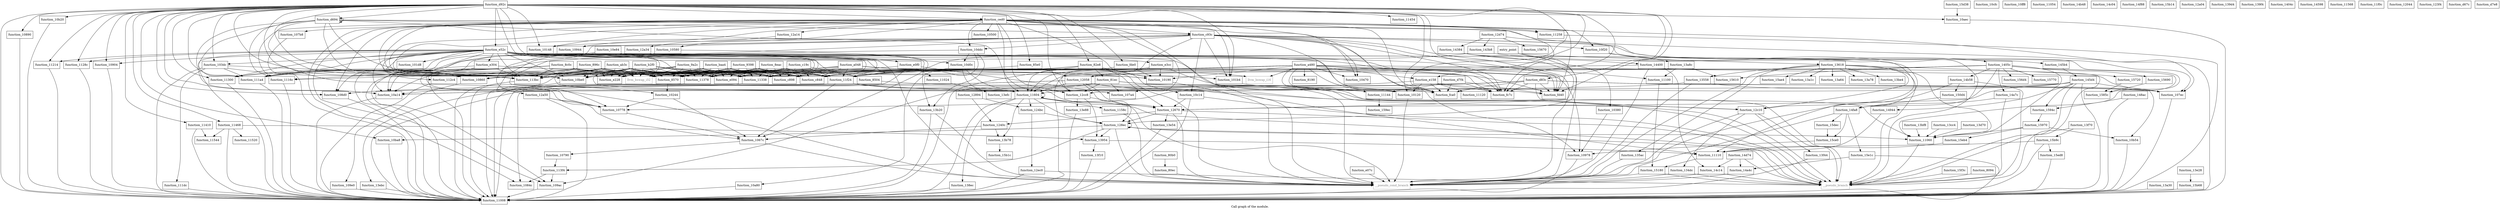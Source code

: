 digraph "Call graph of the module." {
  label="Call graph of the module.";
  node [shape=record];

  Node_function_e0f0 [label="{function_e0f0}"];
  Node_function_e158 [label="{function_e158}"];
  Node_function_1067c [label="{function_1067c}"];
  Node_function_10c14 [label="{function_10c14}"];
  Node_function_10778 [label="{function_10778}"];
  Node_function_10cfc [label="{function_10cfc}"];
  Node_function_e228 [label="{function_e228}"];
  Node_function_10790 [label="{function_10790}"];
  Node_function_e304 [label="{function_e304}"];
  Node_function_10a14 [label="{function_10a14}"];
  Node_function_11300 [label="{function_11300}"];
  Node_function_101b4 [label="{function_101b4}"];
  Node_function_10d0c [label="{function_10d0c}"];
  Node_function_10944 [label="{function_10944}"];
  Node_function_10ddc [label="{function_10ddc}"];
  Node_function_107a4 [label="{function_107a4}"];
  Node_function_10e84 [label="{function_10e84}"];
  Node_function_e3cc [label="{function_e3cc}"];
  Node_function_e52c [label="{function_e52c}"];
  Node_function_101d8 [label="{function_101d8}"];
  Node_function_10f20 [label="{function_10f20}"];
  Node_function_10978 [label="{function_10978}"];
  Node_function_10500 [label="{function_10500}"];
  Node_function_10580 [label="{function_10580}"];
  Node_function_10be0 [label="{function_10be0}"];
  Node_function_107b8 [label="{function_107b8}"];
  Node_function_10ff8 [label="{function_10ff8}"];
  Node_function_10244 [label="{function_10244}"];
  Node_function_11008 [label="{function_11008}"];
  Node_function_11024 [label="{function_11024}"];
  Node_function_11054 [label="{function_11054}"];
  Node_function_107ec [label="{function_107ec}"];
  Node_function_11060 [label="{function_11060}"];
  Node_function_1084c [label="{function_1084c}"];
  Node_function_11214 [label="{function_11214}"];
  Node_function_10a80 [label="{function_10a80}"];
  Node_function_fc7c [label="{function_fc7c}"];
  Node_function_fca0 [label="{function_fca0}"];
  Node_function_10380 [label="{function_10380}"];
  Node_function_109ac [label="{function_109ac}"];
  Node_function_11100 [label="{function_11100}"];
  Node_function_10860 [label="{function_10860}"];
  Node_function_11110 [label="{function_11110}"];
  Node_function_11120 [label="{function_11120}"];
  Node_function_10890 [label="{function_10890}"];
  Node_function_11144 [label="{function_11144}"];
  Node_function_11258 [label="{function_11258}"];
  Node_function_10aec [label="{function_10aec}"];
  Node_function_10b20 [label="{function_10b20}"];
  Node_function_1128c [label="{function_1128c}"];
  Node_function_1116c [label="{function_1116c}"];
  Node_function_fd40 [label="{function_fd40}"];
  Node_function_108d0 [label="{function_108d0}"];
  Node_function_fde0 [label="{function_fde0}"];
  Node_function_10b54 [label="{function_10b54}"];
  Node_function_103dc [label="{function_103dc}"];
  Node_function_e07c [label="{function_e07c}"];
  Node_function_e094 [label="{function_e094}"];
  Node_function_10120 [label="{function_10120}"];
  Node_function_111a4 [label="{function_111a4}"];
  Node_function_11338 [label="{function_11338}"];
  Node_function_111dc [label="{function_111dc}"];
  Node_function_10904 [label="{function_10904}"];
  Node_function_112c4 [label="{function_112c4}"];
  Node_function_10ba8 [label="{function_10ba8}"];
  Node_function_10148 [label="{function_10148}"];
  Node_function_10190 [label="{function_10190}"];
  Node_function_10470 [label="{function_10470}"];
  Node_function_109e0 [label="{function_109e0}"];
  Node_function_145d4 [label="{function_145d4}"];
  Node_function_148ac [label="{function_148ac}"];
  Node_function_14944 [label="{function_14944}"];
  Node_function_14a4c [label="{function_14a4c}"];
  Node_function_14a7c [label="{function_14a7c}"];
  Node_function_14b48 [label="{function_14b48}"];
  Node_function_14b58 [label="{function_14b58}"];
  Node_function_14c04 [label="{function_14c04}"];
  Node_function_14c14 [label="{function_14c14}"];
  Node_function_14d74 [label="{function_14d74}"];
  Node_function_14f88 [label="{function_14f88}"];
  Node_function_14fa8 [label="{function_14fa8}"];
  Node_function_150d4 [label="{function_150d4}"];
  Node_function_15180 [label="{function_15180}"];
  Node_function_15610 [label="{function_15610}"];
  Node_function_15670 [label="{function_15670}"];
  Node_function_15690 [label="{function_15690}"];
  Node_function_156d4 [label="{function_156d4}"];
  Node_function_15720 [label="{function_15720}"];
  Node_function_15770 [label="{function_15770}"];
  Node_function_1585c [label="{function_1585c}"];
  Node_function_1594c [label="{function_1594c}"];
  Node_function_15970 [label="{function_15970}"];
  Node_function_159ec [label="{function_159ec}"];
  Node_function_15ae4 [label="{function_15ae4}"];
  Node_function_15b14 [label="{function_15b14}"];
  Node_function_15b1c [label="{function_15b1c}"];
  Node_function_15b68 [label="{function_15b68}"];
  Node_function_15b9c [label="{function_15b9c}"];
  Node_function_15ce0 [label="{function_15ce0}"];
  Node_function_15d38 [label="{function_15d38}"];
  Node_function_15dec [label="{function_15dec}"];
  Node_function_15e1c [label="{function_15e1c}"];
  Node_function_15eb4 [label="{function_15eb4}"];
  Node_function_15ed8 [label="{function_15ed8}"];
  Node_function_15f3c [label="{function_15f3c}"];
  Node_llvm_bswap_i32 [color="gray50", fontcolor="gray50", label="{llvm_bswap_i32}"];
  Node_llvm_bswap_i16 [color="gray50", fontcolor="gray50", label="{llvm_bswap_i16}"];
  Node_function_12670 [label="{function_12670}"];
  Node_function_12894 [label="{function_12894}"];
  Node_function_128ec [label="{function_128ec}"];
  Node_function_12a04 [label="{function_12a04}"];
  Node_function_12a14 [label="{function_12a14}"];
  Node_function_12a34 [label="{function_12a34}"];
  Node_function_12a50 [label="{function_12a50}"];
  Node_function_12c10 [label="{function_12c10}"];
  Node_function_12cc8 [label="{function_12cc8}"];
  Node_function_12ec0 [label="{function_12ec0}"];
  Node_function_134dc [label="{function_134dc}"];
  Node_function_13558 [label="{function_13558}"];
  Node_function_135ac [label="{function_135ac}"];
  Node_function_13618 [label="{function_13618}"];
  Node_function_138ec [label="{function_138ec}"];
  Node_function_13954 [label="{function_13954}"];
  Node_function_139d4 [label="{function_139d4}"];
  Node_function_139f4 [label="{function_139f4}"];
  Node_function_13a1c [label="{function_13a1c}"];
  Node_function_13a30 [label="{function_13a30}"];
  Node_function_13a64 [label="{function_13a64}"];
  Node_function_13a78 [label="{function_13a78}"];
  Node_function_13a8c [label="{function_13a8c}"];
  Node_function_13b20 [label="{function_13b20}"];
  Node_function_13b78 [label="{function_13b78}"];
  Node_function_13be4 [label="{function_13be4}"];
  Node_function_13bf8 [label="{function_13bf8}"];
  Node_function_13cc4 [label="{function_13cc4}"];
  Node_function_13d70 [label="{function_13d70}"];
  Node_function_13e28 [label="{function_13e28}"];
  Node_function_13e54 [label="{function_13e54}"];
  Node_function_13e88 [label="{function_13e88}"];
  Node_function_13ebc [label="{function_13ebc}"];
  Node_function_13efc [label="{function_13efc}"];
  Node_function_13f10 [label="{function_13f10}"];
  Node_function_13f44 [label="{function_13f44}"];
  Node_function_13f70 [label="{function_13f70}"];
  Node_function_1404c [label="{function_1404c}"];
  Node_function_1405c [label="{function_1405c}"];
  Node_function_14384 [label="{function_14384}"];
  Node_function_143b8 [label="{function_143b8}"];
  Node_function_14400 [label="{function_14400}"];
  Node_function_14598 [label="{function_14598}"];
  Node_function_145b4 [label="{function_145b4}"];
  Node_function_12d74 [label="{function_12d74}"];
  Node_function_11378 [label="{function_11378}"];
  Node_function_113bc [label="{function_113bc}"];
  Node_function_113f4 [label="{function_113f4}"];
  Node_function_11410 [label="{function_11410}"];
  Node_function_11454 [label="{function_11454}"];
  Node_function_11468 [label="{function_11468}"];
  Node_function_11520 [label="{function_11520}"];
  Node_function_11544 [label="{function_11544}"];
  Node_function_11568 [label="{function_11568}"];
  Node_function_1158c [label="{function_1158c}"];
  Node_function_11604 [label="{function_11604}"];
  Node_function_11f0c [label="{function_11f0c}"];
  Node_function_11f24 [label="{function_11f24}"];
  Node_function_12044 [label="{function_12044}"];
  Node_function_12058 [label="{function_12058}"];
  Node_function_123f4 [label="{function_123f4}"];
  Node_function_1240c [label="{function_1240c}"];
  Node_function_124bc [label="{function_124bc}"];
  Node___pseudo_branch [color="gray50", fontcolor="gray50", label="{__pseudo_branch}"];
  Node___pseudo_cond_branch [color="gray50", fontcolor="gray50", label="{__pseudo_cond_branch}"];
  Node_function_8094 [label="{function_8094}"];
  Node_function_80b0 [label="{function_80b0}"];
  Node_function_80ec [label="{function_80ec}"];
  Node_entry_point [label="{entry_point}"];
  Node_function_8190 [label="{function_8190}"];
  Node_function_81ec [label="{function_81ec}"];
  Node_function_82e8 [label="{function_82e8}"];
  Node_function_8504 [label="{function_8504}"];
  Node_function_8570 [label="{function_8570}"];
  Node_function_85e0 [label="{function_85e0}"];
  Node_function_896c [label="{function_896c}"];
  Node_function_8c0c [label="{function_8c0c}"];
  Node_function_8eac [label="{function_8eac}"];
  Node_function_9398 [label="{function_9398}"];
  Node_function_9a2c [label="{function_9a2c}"];
  Node_function_a048 [label="{function_a048}"];
  Node_function_a480 [label="{function_a480}"];
  Node_function_ab3c [label="{function_ab3c}"];
  Node_function_b2f0 [label="{function_b2f0}"];
  Node_function_baa4 [label="{function_baa4}"];
  Node_function_c19c [label="{function_c19c}"];
  Node_function_c848 [label="{function_c848}"];
  Node_function_c898 [label="{function_c898}"];
  Node_function_c93c [label="{function_c93c}"];
  Node_function_ced0 [label="{function_ced0}"];
  Node_function_d67c [label="{function_d67c}"];
  Node_function_d694 [label="{function_d694}"];
  Node_function_d7e8 [label="{function_d7e8}"];
  Node_function_d7f4 [label="{function_d7f4}"];
  Node_function_d83c [label="{function_d83c}"];
  Node_function_d92c [label="{function_d92c}"];
  Node_function_e0f0 -> Node_function_107a4;
  Node_function_e0f0 -> Node_function_11024;
  Node_function_e0f0 -> Node_function_1084c;
  Node_function_e0f0 -> Node_function_10860;
  Node_function_e158 -> Node_function_10778;
  Node_function_e158 -> Node_function_fc7c;
  Node_function_e158 -> Node_function_fca0;
  Node_function_e158 -> Node_function_11120;
  Node_function_e158 -> Node_function_fd40;
  Node_function_e158 -> Node_function_10120;
  Node_function_1067c -> Node_function_10790;
  Node_function_1067c -> Node___pseudo_cond_branch;
  Node_function_10c14 -> Node_function_11008;
  Node_function_10c14 -> Node_function_12670;
  Node_function_10c14 -> Node___pseudo_branch;
  Node_function_10778 -> Node_function_1067c;
  Node_function_10790 -> Node_function_113f4;
  Node_function_e304 -> Node_function_10a14;
  Node_function_e304 -> Node_function_101b4;
  Node_function_e304 -> Node_function_111a4;
  Node_function_e304 -> Node_function_113bc;
  Node_function_e304 -> Node___pseudo_cond_branch;
  Node_function_10a14 -> Node_function_11008;
  Node_function_11300 -> Node_function_11008;
  Node_function_101b4 -> Node___pseudo_cond_branch;
  Node_function_10d0c -> Node_function_12670;
  Node_function_10d0c -> Node_function_11604;
  Node_function_10d0c -> Node_function_11f24;
  Node_function_10944 -> Node_function_11008;
  Node_function_10ddc -> Node_function_10d0c;
  Node_function_10ddc -> Node_function_11008;
  Node_function_10ddc -> Node_function_10a80;
  Node_function_10ddc -> Node_function_13b20;
  Node_function_10e84 -> Node_function_10a14;
  Node_function_10e84 -> Node_function_10d0c;
  Node_function_10e84 -> Node_function_11008;
  Node_function_10e84 -> Node_function_13b20;
  Node_function_e3cc -> Node_function_10120;
  Node_function_e3cc -> Node_function_10190;
  Node_function_e3cc -> Node_function_11604;
  Node_function_e3cc -> Node_function_12058;
  Node_function_e52c -> Node_function_e0f0;
  Node_function_e52c -> Node_function_10778;
  Node_function_e52c -> Node_function_e304;
  Node_function_e52c -> Node_function_10a14;
  Node_function_e52c -> Node_function_11300;
  Node_function_e52c -> Node_function_e3cc;
  Node_function_e52c -> Node_function_101d8;
  Node_function_e52c -> Node_function_10be0;
  Node_function_e52c -> Node_function_11008;
  Node_function_e52c -> Node_function_11214;
  Node_function_e52c -> Node_function_fc7c;
  Node_function_e52c -> Node_function_fca0;
  Node_function_e52c -> Node_function_11100;
  Node_function_e52c -> Node_function_10860;
  Node_function_e52c -> Node_function_11110;
  Node_function_e52c -> Node_function_11144;
  Node_function_e52c -> Node_function_1128c;
  Node_function_e52c -> Node_function_fd40;
  Node_function_e52c -> Node_function_108d0;
  Node_function_e52c -> Node_function_103dc;
  Node_function_e52c -> Node_function_e094;
  Node_function_e52c -> Node_function_111a4;
  Node_function_e52c -> Node_function_11338;
  Node_function_e52c -> Node_function_10904;
  Node_function_e52c -> Node_function_112c4;
  Node_function_e52c -> Node_llvm_bswap_i32;
  Node_function_e52c -> Node_function_12c10;
  Node_function_e52c -> Node_function_11378;
  Node_function_e52c -> Node_function_113bc;
  Node_function_e52c -> Node_function_11f24;
  Node_function_e52c -> Node___pseudo_cond_branch;
  Node_function_e52c -> Node_function_c848;
  Node_function_e52c -> Node_function_c898;
  Node_function_10f20 -> Node_function_13a8c;
  Node_function_10f20 -> Node___pseudo_branch;
  Node_function_10978 -> Node_function_11008;
  Node_function_10580 -> Node_function_1067c;
  Node_function_10580 -> Node_function_10778;
  Node_function_10be0 -> Node_function_11008;
  Node_function_107b8 -> Node_function_11008;
  Node_function_10244 -> Node_function_1067c;
  Node_function_10244 -> Node_function_10778;
  Node_function_11024 -> Node_function_13efc;
  Node_function_107ec -> Node_function_11008;
  Node_function_11060 -> Node___pseudo_branch;
  Node_function_11214 -> Node_function_11008;
  Node_function_10a80 -> Node_function_11008;
  Node_function_10380 -> Node_function_10978;
  Node_function_109ac -> Node_function_11008;
  Node_function_11100 -> Node_function_15180;
  Node_function_10860 -> Node_function_109e0;
  Node_function_11110 -> Node_function_15180;
  Node_function_10890 -> Node_function_11008;
  Node_function_11144 -> Node_function_159ec;
  Node_function_11258 -> Node_function_11008;
  Node_function_10aec -> Node_function_11008;
  Node_function_10b20 -> Node_function_11008;
  Node_function_1128c -> Node_function_11008;
  Node_function_1116c -> Node_function_11008;
  Node_function_108d0 -> Node_function_11008;
  Node_function_fde0 -> Node_function_10190;
  Node_function_fde0 -> Node_function_11604;
  Node_function_10b54 -> Node_function_11008;
  Node_function_103dc -> Node_function_10be0;
  Node_function_103dc -> Node_function_11008;
  Node_function_103dc -> Node_function_111a4;
  Node_function_103dc -> Node_function_111dc;
  Node_function_103dc -> Node_function_113bc;
  Node_function_e07c -> Node___pseudo_cond_branch;
  Node_function_10120 -> Node___pseudo_cond_branch;
  Node_function_111a4 -> Node_function_11008;
  Node_function_11338 -> Node_function_11008;
  Node_function_111dc -> Node_function_11008;
  Node_function_10904 -> Node_function_11008;
  Node_function_112c4 -> Node_function_11008;
  Node_function_10ba8 -> Node_function_11008;
  Node_function_10190 -> Node___pseudo_cond_branch;
  Node_function_109e0 -> Node_function_11008;
  Node_function_145d4 -> Node_function_10a14;
  Node_function_145d4 -> Node_function_11008;
  Node_function_145d4 -> Node_function_107ec;
  Node_function_145d4 -> Node_function_14944;
  Node_function_145d4 -> Node_function_1594c;
  Node_function_145d4 -> Node_function_12670;
  Node_function_145d4 -> Node_function_11604;
  Node_function_145d4 -> Node___pseudo_branch;
  Node_function_148ac -> Node_function_11008;
  Node_function_148ac -> Node_function_1594c;
  Node_function_14944 -> Node_function_11110;
  Node_function_14a4c -> Node___pseudo_cond_branch;
  Node_function_14a7c -> Node_function_14fa8;
  Node_function_14a7c -> Node___pseudo_branch;
  Node_function_14b58 -> Node_function_150d4;
  Node_function_14b58 -> Node___pseudo_branch;
  Node_function_14b58 -> Node___pseudo_cond_branch;
  Node_function_14c14 -> Node___pseudo_branch;
  Node_function_14c14 -> Node___pseudo_cond_branch;
  Node_function_14d74 -> Node_function_14a4c;
  Node_function_14d74 -> Node_function_14c14;
  Node_function_14d74 -> Node___pseudo_branch;
  Node_function_14fa8 -> Node_function_15ce0;
  Node_function_14fa8 -> Node_function_15dec;
  Node_function_14fa8 -> Node_function_15e1c;
  Node_function_14fa8 -> Node___pseudo_cond_branch;
  Node_function_150d4 -> Node_function_14fa8;
  Node_function_15180 -> Node___pseudo_branch;
  Node_function_15180 -> Node___pseudo_cond_branch;
  Node_function_15690 -> Node_function_1585c;
  Node_function_15720 -> Node_function_1585c;
  Node_function_1594c -> Node_function_15970;
  Node_function_15970 -> Node_function_11060;
  Node_function_15970 -> Node_function_10b54;
  Node_function_15970 -> Node_function_15eb4;
  Node_function_15b68 -> Node_function_11008;
  Node_function_15b9c -> Node_function_11008;
  Node_function_15b9c -> Node_function_11110;
  Node_function_15b9c -> Node_function_15ed8;
  Node_function_15ce0 -> Node_function_10978;
  Node_function_15d38 -> Node_function_10aec;
  Node_function_15dec -> Node_function_15ce0;
  Node_function_15e1c -> Node_function_11008;
  Node_function_15e1c -> Node_function_14a4c;
  Node_function_15eb4 -> Node_function_11110;
  Node_function_15ed8 -> Node_function_11008;
  Node_function_15f3c -> Node___pseudo_branch;
  Node_function_12670 -> Node_function_128ec;
  Node_function_12670 -> Node_function_13e54;
  Node_function_12670 -> Node_function_1240c;
  Node_function_12670 -> Node___pseudo_branch;
  Node_function_12670 -> Node___pseudo_cond_branch;
  Node_function_12894 -> Node_function_1240c;
  Node_function_12894 -> Node_function_124bc;
  Node_function_128ec -> Node_function_11060;
  Node_function_128ec -> Node_function_10ba8;
  Node_function_128ec -> Node_function_128ec;
  Node_function_128ec -> Node_function_13954;
  Node_function_128ec -> Node_function_113f4;
  Node_function_128ec -> Node___pseudo_branch;
  Node_function_128ec -> Node___pseudo_cond_branch;
  Node_function_12a14 -> Node_function_12a34;
  Node_function_12a34 -> Node_function_12a50;
  Node_function_12a50 -> Node_function_1067c;
  Node_function_12a50 -> Node_function_10778;
  Node_function_12a50 -> Node_function_11008;
  Node_function_12c10 -> Node_function_134dc;
  Node_function_12c10 -> Node_function_13f44;
  Node_function_12c10 -> Node___pseudo_branch;
  Node_function_12c10 -> Node___pseudo_cond_branch;
  Node_function_12cc8 -> Node_function_13954;
  Node_function_12cc8 -> Node_function_13e88;
  Node_function_12cc8 -> Node___pseudo_cond_branch;
  Node_function_12ec0 -> Node_function_11008;
  Node_function_12ec0 -> Node___pseudo_branch;
  Node_function_134dc -> Node___pseudo_branch;
  Node_function_134dc -> Node___pseudo_cond_branch;
  Node_function_13558 -> Node_function_10a14;
  Node_function_13558 -> Node_function_107ec;
  Node_function_13558 -> Node___pseudo_cond_branch;
  Node_function_135ac -> Node___pseudo_cond_branch;
  Node_function_13618 -> Node_function_11060;
  Node_function_13618 -> Node_function_15720;
  Node_function_13618 -> Node_function_15ae4;
  Node_function_13618 -> Node_function_12c10;
  Node_function_13618 -> Node_function_13558;
  Node_function_13618 -> Node_function_135ac;
  Node_function_13618 -> Node_function_13a1c;
  Node_function_13618 -> Node_function_13a64;
  Node_function_13618 -> Node_function_13a78;
  Node_function_13618 -> Node_function_13be4;
  Node_function_13618 -> Node___pseudo_branch;
  Node_function_13618 -> Node___pseudo_cond_branch;
  Node_function_138ec -> Node_function_11008;
  Node_function_13954 -> Node_function_11110;
  Node_function_13954 -> Node_function_13f10;
  Node_function_13a30 -> Node_function_11008;
  Node_function_13a8c -> Node_function_11008;
  Node_function_13a8c -> Node_function_11100;
  Node_function_13a8c -> Node_function_15610;
  Node_function_13b20 -> Node_function_11008;
  Node_function_13b20 -> Node___pseudo_cond_branch;
  Node_function_13b78 -> Node_function_15b1c;
  Node_function_13bf8 -> Node_function_11060;
  Node_function_13cc4 -> Node_function_11060;
  Node_function_13d70 -> Node_function_11060;
  Node_function_13e28 -> Node_function_15b68;
  Node_function_13e54 -> Node_function_11008;
  Node_function_13e88 -> Node_function_11008;
  Node_function_13ebc -> Node_function_11008;
  Node_function_13f10 -> Node_function_11008;
  Node_function_13f44 -> Node_function_11008;
  Node_function_13f70 -> Node_function_15b9c;
  Node_function_13f70 -> Node___pseudo_branch;
  Node_function_1405c -> Node_function_11060;
  Node_function_1405c -> Node_function_14a7c;
  Node_function_1405c -> Node_function_14b58;
  Node_function_1405c -> Node_function_14fa8;
  Node_function_1405c -> Node_function_15610;
  Node_function_1405c -> Node_function_15690;
  Node_function_1405c -> Node_function_156d4;
  Node_function_1405c -> Node_function_15770;
  Node_function_1405c -> Node_function_1585c;
  Node_function_1405c -> Node_function_11604;
  Node_function_1405c -> Node_function_12058;
  Node_function_14384 -> Node_function_12670;
  Node_function_14384 -> Node_function_14400;
  Node_function_14384 -> Node___pseudo_cond_branch;
  Node_function_143b8 -> Node_function_145b4;
  Node_function_143b8 -> Node_function_11f24;
  Node_function_14400 -> Node_function_10be0;
  Node_function_14400 -> Node_function_14c14;
  Node_function_14400 -> Node___pseudo_branch;
  Node_function_14400 -> Node___pseudo_cond_branch;
  Node_function_145b4 -> Node_function_145d4;
  Node_function_12d74 -> Node_function_15670;
  Node_function_12d74 -> Node_function_1405c;
  Node_function_12d74 -> Node_function_14384;
  Node_function_12d74 -> Node_function_143b8;
  Node_function_11378 -> Node_function_11008;
  Node_function_113bc -> Node_function_11008;
  Node_function_113f4 -> Node_function_1084c;
  Node_function_113f4 -> Node_function_109ac;
  Node_function_11410 -> Node_function_11008;
  Node_function_11410 -> Node_function_11544;
  Node_function_11468 -> Node_function_11008;
  Node_function_11468 -> Node_function_13954;
  Node_function_11468 -> Node_function_11520;
  Node_function_11468 -> Node_function_11544;
  Node_function_1158c -> Node___pseudo_cond_branch;
  Node_function_11604 -> Node_function_11008;
  Node_function_11604 -> Node_function_12670;
  Node_function_11604 -> Node_function_128ec;
  Node_function_11604 -> Node_function_138ec;
  Node_function_11604 -> Node_function_13b78;
  Node_function_11604 -> Node_function_1158c;
  Node_function_11604 -> Node_function_11604;
  Node_function_11604 -> Node_function_124bc;
  Node_function_11604 -> Node___pseudo_branch;
  Node_function_11f24 -> Node_function_1067c;
  Node_function_11f24 -> Node_function_11008;
  Node_function_11f24 -> Node_function_11060;
  Node_function_11f24 -> Node_function_11604;
  Node_function_11f24 -> Node___pseudo_branch;
  Node_function_12058 -> Node_function_11008;
  Node_function_12058 -> Node_function_11110;
  Node_function_12058 -> Node_function_12670;
  Node_function_12058 -> Node_function_128ec;
  Node_function_12058 -> Node_function_13ebc;
  Node_function_12058 -> Node_function_11604;
  Node_function_12058 -> Node___pseudo_branch;
  Node_function_1240c -> Node_function_1067c;
  Node_function_1240c -> Node_function_13b78;
  Node_function_124bc -> Node_function_128ec;
  Node_function_124bc -> Node_function_12ec0;
  Node_function_8094 -> Node___pseudo_branch;
  Node_function_80b0 -> Node_function_80ec;
  Node_function_80ec -> Node___pseudo_cond_branch;
  Node_entry_point -> Node_function_128ec;
  Node_entry_point -> Node_function_13618;
  Node_function_81ec -> Node_function_107a4;
  Node_function_81ec -> Node_function_109ac;
  Node_function_81ec -> Node_function_108d0;
  Node_function_81ec -> Node_function_12c10;
  Node_function_81ec -> Node_function_12cc8;
  Node_function_81ec -> Node___pseudo_branch;
  Node_function_82e8 -> Node_function_11008;
  Node_function_82e8 -> Node_function_10190;
  Node_function_82e8 -> Node_llvm_bswap_i32;
  Node_function_82e8 -> Node_function_12670;
  Node_function_82e8 -> Node_function_11f24;
  Node_function_82e8 -> Node___pseudo_cond_branch;
  Node_function_82e8 -> Node_function_81ec;
  Node_function_8504 -> Node_function_11144;
  Node_function_8570 -> Node_function_10244;
  Node_function_85e0 -> Node_function_11f24;
  Node_function_85e0 -> Node_function_12058;
  Node_function_896c -> Node_function_e228;
  Node_function_896c -> Node_function_11300;
  Node_function_896c -> Node_function_1116c;
  Node_function_896c -> Node_function_e094;
  Node_function_896c -> Node_function_111a4;
  Node_function_896c -> Node_llvm_bswap_i32;
  Node_function_896c -> Node_function_113bc;
  Node_function_896c -> Node_function_11f24;
  Node_function_896c -> Node_function_8570;
  Node_function_8c0c -> Node_function_e228;
  Node_function_8c0c -> Node_function_11300;
  Node_function_8c0c -> Node_function_1116c;
  Node_function_8c0c -> Node_function_e094;
  Node_function_8c0c -> Node_function_111a4;
  Node_function_8c0c -> Node_llvm_bswap_i32;
  Node_function_8c0c -> Node_function_113bc;
  Node_function_8c0c -> Node_function_11f24;
  Node_function_8c0c -> Node_function_8570;
  Node_function_8eac -> Node_function_e228;
  Node_function_8eac -> Node_function_10be0;
  Node_function_8eac -> Node_function_e094;
  Node_function_8eac -> Node_function_11338;
  Node_function_8eac -> Node_llvm_bswap_i32;
  Node_function_8eac -> Node_llvm_bswap_i16;
  Node_function_8eac -> Node_function_11378;
  Node_function_8eac -> Node_function_113bc;
  Node_function_8eac -> Node_function_11f24;
  Node_function_8eac -> Node_function_8570;
  Node_function_8eac -> Node_function_c848;
  Node_function_8eac -> Node_function_c898;
  Node_function_9398 -> Node_function_e228;
  Node_function_9398 -> Node_function_10be0;
  Node_function_9398 -> Node_function_e094;
  Node_function_9398 -> Node_function_11338;
  Node_function_9398 -> Node_function_10190;
  Node_function_9398 -> Node_llvm_bswap_i32;
  Node_function_9398 -> Node_function_11378;
  Node_function_9398 -> Node_function_113bc;
  Node_function_9398 -> Node_function_11f24;
  Node_function_9398 -> Node_function_8570;
  Node_function_9398 -> Node_function_c848;
  Node_function_9398 -> Node_function_c898;
  Node_function_9a2c -> Node_function_e228;
  Node_function_9a2c -> Node_function_10be0;
  Node_function_9a2c -> Node_function_e094;
  Node_function_9a2c -> Node_function_11338;
  Node_function_9a2c -> Node_llvm_bswap_i32;
  Node_function_9a2c -> Node_function_11378;
  Node_function_9a2c -> Node_function_113bc;
  Node_function_9a2c -> Node_function_11f24;
  Node_function_9a2c -> Node_function_8570;
  Node_function_9a2c -> Node_function_c848;
  Node_function_9a2c -> Node_function_c898;
  Node_function_a048 -> Node_function_10be0;
  Node_function_a048 -> Node_function_fc7c;
  Node_function_a048 -> Node_function_fd40;
  Node_function_a048 -> Node_function_e094;
  Node_function_a048 -> Node_function_11338;
  Node_function_a048 -> Node_function_10190;
  Node_function_a048 -> Node_llvm_bswap_i32;
  Node_function_a048 -> Node_function_11378;
  Node_function_a048 -> Node_function_113bc;
  Node_function_a048 -> Node_function_11f24;
  Node_function_a048 -> Node_function_8570;
  Node_function_a048 -> Node_function_c848;
  Node_function_a048 -> Node_function_c898;
  Node_function_a480 -> Node_function_e158;
  Node_function_a480 -> Node_function_10978;
  Node_function_a480 -> Node_function_10be0;
  Node_function_a480 -> Node_function_107ec;
  Node_function_a480 -> Node_function_fc7c;
  Node_function_a480 -> Node_function_fca0;
  Node_function_a480 -> Node_function_11144;
  Node_function_a480 -> Node_function_fd40;
  Node_function_a480 -> Node_function_e094;
  Node_function_a480 -> Node_function_10120;
  Node_function_a480 -> Node_function_11338;
  Node_function_a480 -> Node_function_10190;
  Node_function_a480 -> Node_function_10470;
  Node_function_a480 -> Node_llvm_bswap_i16;
  Node_function_a480 -> Node_function_11378;
  Node_function_a480 -> Node_function_113bc;
  Node_function_a480 -> Node_function_11f24;
  Node_function_a480 -> Node_function_8190;
  Node_function_a480 -> Node_function_8570;
  Node_function_a480 -> Node_function_c848;
  Node_function_a480 -> Node_function_c898;
  Node_function_ab3c -> Node_function_e228;
  Node_function_ab3c -> Node_function_10a14;
  Node_function_ab3c -> Node_function_10be0;
  Node_function_ab3c -> Node_function_10860;
  Node_function_ab3c -> Node_function_e094;
  Node_function_ab3c -> Node_function_111a4;
  Node_function_ab3c -> Node_function_11338;
  Node_function_ab3c -> Node_function_112c4;
  Node_function_ab3c -> Node_llvm_bswap_i32;
  Node_function_ab3c -> Node_function_11378;
  Node_function_ab3c -> Node_function_113bc;
  Node_function_ab3c -> Node_function_11604;
  Node_function_ab3c -> Node_function_11f24;
  Node_function_ab3c -> Node_function_8570;
  Node_function_ab3c -> Node_function_c848;
  Node_function_ab3c -> Node_function_c898;
  Node_function_b2f0 -> Node_function_e228;
  Node_function_b2f0 -> Node_function_10a14;
  Node_function_b2f0 -> Node_function_10be0;
  Node_function_b2f0 -> Node_function_10860;
  Node_function_b2f0 -> Node_function_e094;
  Node_function_b2f0 -> Node_function_111a4;
  Node_function_b2f0 -> Node_function_11338;
  Node_function_b2f0 -> Node_function_112c4;
  Node_function_b2f0 -> Node_llvm_bswap_i32;
  Node_function_b2f0 -> Node_function_11378;
  Node_function_b2f0 -> Node_function_113bc;
  Node_function_b2f0 -> Node_function_11604;
  Node_function_b2f0 -> Node_function_11f24;
  Node_function_b2f0 -> Node_function_8570;
  Node_function_b2f0 -> Node_function_c848;
  Node_function_b2f0 -> Node_function_c898;
  Node_function_baa4 -> Node_function_e228;
  Node_function_baa4 -> Node_function_10be0;
  Node_function_baa4 -> Node_function_e094;
  Node_function_baa4 -> Node_function_11338;
  Node_function_baa4 -> Node_llvm_bswap_i32;
  Node_function_baa4 -> Node_function_11378;
  Node_function_baa4 -> Node_function_113bc;
  Node_function_baa4 -> Node_function_11f24;
  Node_function_baa4 -> Node_function_8504;
  Node_function_baa4 -> Node_function_8570;
  Node_function_baa4 -> Node_function_c848;
  Node_function_baa4 -> Node_function_c898;
  Node_function_c19c -> Node_function_10be0;
  Node_function_c19c -> Node_function_e094;
  Node_function_c19c -> Node_function_11338;
  Node_function_c19c -> Node_llvm_bswap_i32;
  Node_function_c19c -> Node_function_11378;
  Node_function_c19c -> Node_function_113bc;
  Node_function_c19c -> Node_function_11f24;
  Node_function_c19c -> Node_function_8504;
  Node_function_c19c -> Node_function_8570;
  Node_function_c19c -> Node_function_c848;
  Node_function_c19c -> Node_function_c898;
  Node_function_c93c -> Node_function_10c14;
  Node_function_c93c -> Node_function_101b4;
  Node_function_c93c -> Node_function_10944;
  Node_function_c93c -> Node_function_10ddc;
  Node_function_c93c -> Node_function_10f20;
  Node_function_c93c -> Node_function_10580;
  Node_function_c93c -> Node_function_10be0;
  Node_function_c93c -> Node_function_10244;
  Node_function_c93c -> Node_function_107ec;
  Node_function_c93c -> Node_function_11060;
  Node_function_c93c -> Node_function_fc7c;
  Node_function_c93c -> Node_function_fca0;
  Node_function_c93c -> Node_function_10380;
  Node_function_c93c -> Node_function_109ac;
  Node_function_c93c -> Node_function_fd40;
  Node_function_c93c -> Node_function_10120;
  Node_function_c93c -> Node_function_10148;
  Node_function_c93c -> Node_function_10470;
  Node_function_c93c -> Node_function_12cc8;
  Node_function_ced0 -> Node_function_10c14;
  Node_function_ced0 -> Node_function_101b4;
  Node_function_ced0 -> Node_function_10944;
  Node_function_ced0 -> Node_function_10ddc;
  Node_function_ced0 -> Node_function_107a4;
  Node_function_ced0 -> Node_function_10f20;
  Node_function_ced0 -> Node_function_10978;
  Node_function_ced0 -> Node_function_10500;
  Node_function_ced0 -> Node_function_10580;
  Node_function_ced0 -> Node_function_10be0;
  Node_function_ced0 -> Node_function_107b8;
  Node_function_ced0 -> Node_function_107ec;
  Node_function_ced0 -> Node_function_1084c;
  Node_function_ced0 -> Node_function_fc7c;
  Node_function_ced0 -> Node_function_fca0;
  Node_function_ced0 -> Node_function_109ac;
  Node_function_ced0 -> Node_function_10860;
  Node_function_ced0 -> Node_function_11258;
  Node_function_ced0 -> Node_function_1116c;
  Node_function_ced0 -> Node_function_fd40;
  Node_function_ced0 -> Node_function_108d0;
  Node_function_ced0 -> Node_function_10148;
  Node_function_ced0 -> Node_function_10470;
  Node_function_ced0 -> Node_function_12a14;
  Node_function_ced0 -> Node_function_12cc8;
  Node_function_ced0 -> Node_function_113bc;
  Node_function_ced0 -> Node_function_11604;
  Node_function_ced0 -> Node___pseudo_cond_branch;
  Node_function_ced0 -> Node_function_c93c;
  Node_function_d694 -> Node_function_10a14;
  Node_function_d694 -> Node_function_10be0;
  Node_function_d694 -> Node_function_11008;
  Node_function_d694 -> Node_function_11258;
  Node_function_d694 -> Node_function_1116c;
  Node_function_d694 -> Node_function_111a4;
  Node_function_d694 -> Node_function_12cc8;
  Node_function_d694 -> Node_function_11378;
  Node_function_d694 -> Node_function_113bc;
  Node_function_d694 -> Node_function_c93c;
  Node_function_d694 -> Node_function_d694;
  Node_function_d7f4 -> Node_function_fc7c;
  Node_function_d7f4 -> Node_function_fca0;
  Node_function_d7f4 -> Node_function_11144;
  Node_function_d7f4 -> Node_function_fd40;
  Node_function_d83c -> Node_function_107ec;
  Node_function_d83c -> Node_function_fc7c;
  Node_function_d83c -> Node_function_fca0;
  Node_function_d83c -> Node_function_fd40;
  Node_function_d83c -> Node_function_108d0;
  Node_function_d83c -> Node_function_10b54;
  Node_function_d83c -> Node_function_12c10;
  Node_function_d83c -> Node_function_12cc8;
  Node_function_d92c -> Node_function_e0f0;
  Node_function_d92c -> Node_function_e158;
  Node_function_d92c -> Node_function_10778;
  Node_function_d92c -> Node_function_10a14;
  Node_function_d92c -> Node_function_11300;
  Node_function_d92c -> Node_function_101b4;
  Node_function_d92c -> Node_function_e52c;
  Node_function_d92c -> Node_function_10be0;
  Node_function_d92c -> Node_function_11008;
  Node_function_d92c -> Node_function_11214;
  Node_function_d92c -> Node_function_fc7c;
  Node_function_d92c -> Node_function_fca0;
  Node_function_d92c -> Node_function_10890;
  Node_function_d92c -> Node_function_10aec;
  Node_function_d92c -> Node_function_10b20;
  Node_function_d92c -> Node_function_1128c;
  Node_function_d92c -> Node_function_fd40;
  Node_function_d92c -> Node_function_108d0;
  Node_function_d92c -> Node_function_fde0;
  Node_function_d92c -> Node_function_103dc;
  Node_function_d92c -> Node_function_e094;
  Node_function_d92c -> Node_function_10120;
  Node_function_d92c -> Node_function_111a4;
  Node_function_d92c -> Node_function_10904;
  Node_function_d92c -> Node_function_10ba8;
  Node_function_d92c -> Node_function_10148;
  Node_function_d92c -> Node_function_12cc8;
  Node_function_d92c -> Node_function_113bc;
  Node_function_d92c -> Node_function_11410;
  Node_function_d92c -> Node_function_11454;
  Node_function_d92c -> Node_function_11468;
  Node_function_d92c -> Node___pseudo_cond_branch;
  Node_function_d92c -> Node_function_82e8;
  Node_function_d92c -> Node_function_85e0;
  Node_function_d92c -> Node_function_ced0;
  Node_function_d92c -> Node_function_d694;
  Node_function_d92c -> Node_function_d83c;
}
